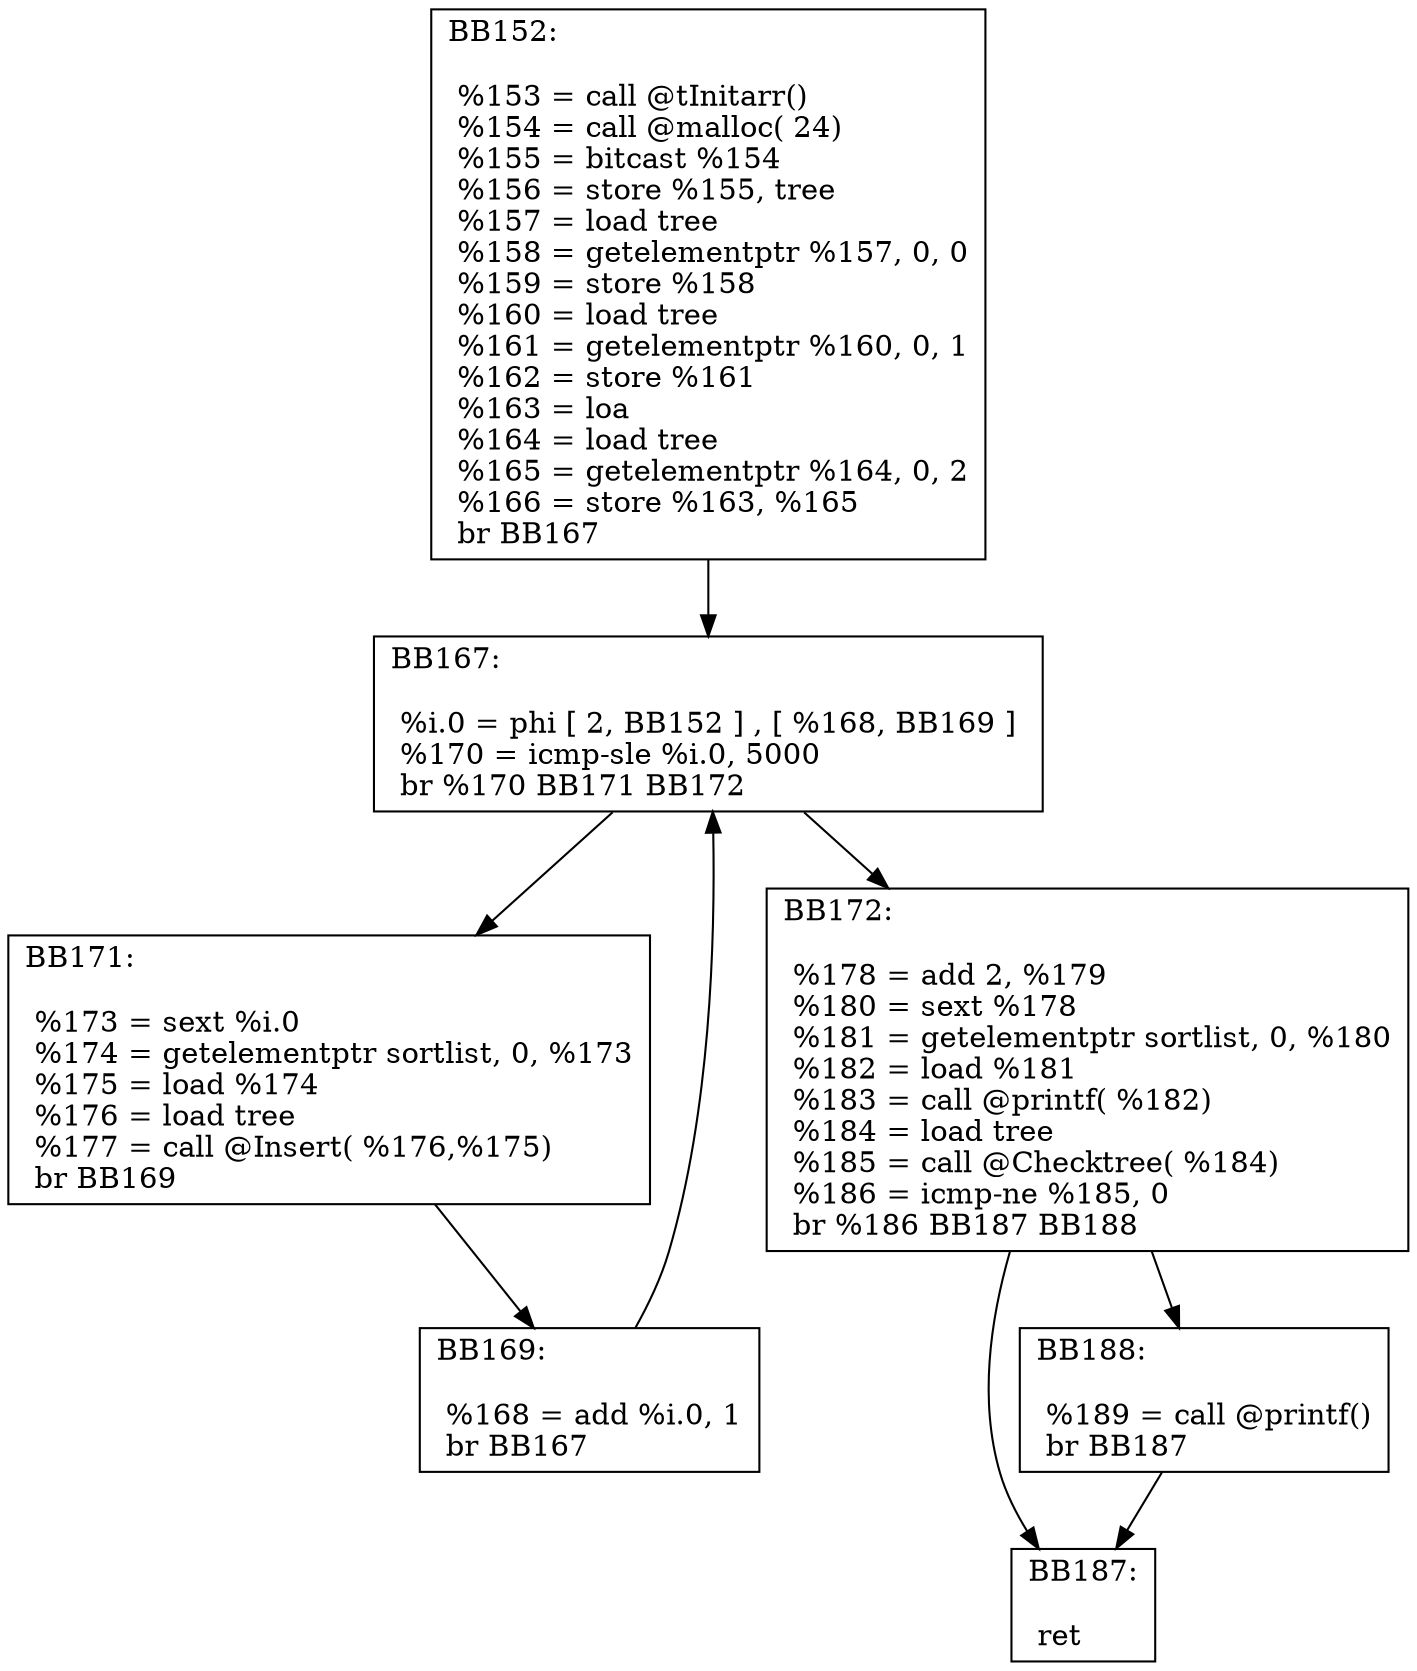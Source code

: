 digraph "CFG for 'Trees' function" {
BB152 [shape=record,
    label="{BB152:\l\l
             %153 = call @tInitarr()\l
             %154 = call @malloc( 24)\l
             %155 = bitcast %154\l
             %156 = store %155, tree\l
             %157 = load tree\l
             %158 = getelementptr %157, 0, 0\l
             %159 = store %158\l
             %160 = load tree\l
             %161 = getelementptr %160, 0, 1\l
             %162 = store %161\l
             %163 = loa\l
             %164 = load tree\l
             %165 = getelementptr %164, 0, 2\l
             %166 = store %163, %165\l
             br BB167\l
             }"];
BB152 -> BB167
BB167 [shape=record,
    label="{BB167:\l\l
             %i.0 = phi [ 2, BB152 ] , [ %168, BB169 ] \l
             %170 = icmp-sle %i.0, 5000\l
             br %170 BB171 BB172\l
             }"];
BB167 -> BB171
BB167 -> BB172
BB171 [shape=record,
    label="{BB171:\l\l
             %173 = sext %i.0\l
             %174 = getelementptr sortlist, 0, %173\l
             %175 = load %174\l
             %176 = load tree\l
             %177 = call @Insert( %176,%175)\l
             br BB169\l
             }"];
BB171 -> BB169
BB169 [shape=record,
    label="{BB169:\l\l
             %168 = add %i.0, 1\l
             br BB167\l
             }"];
BB169 -> BB167
BB172 [shape=record,
    label="{BB172:\l\l
             %178 = add 2, %179\l
             %180 = sext %178\l
             %181 = getelementptr sortlist, 0, %180\l
             %182 = load %181\l
             %183 = call @printf( %182)\l
             %184 = load tree\l
             %185 = call @Checktree( %184)\l
             %186 = icmp-ne %185, 0\l
             br %186 BB187 BB188\l
             }"];
BB172 -> BB187
BB172 -> BB188
BB188 [shape=record,
    label="{BB188:\l\l
             %189 = call @printf()\l
             br BB187\l
             }"];
BB188 -> BB187
BB187 [shape=record,
    label="{BB187:\l\l
             ret\l
             }"];
}